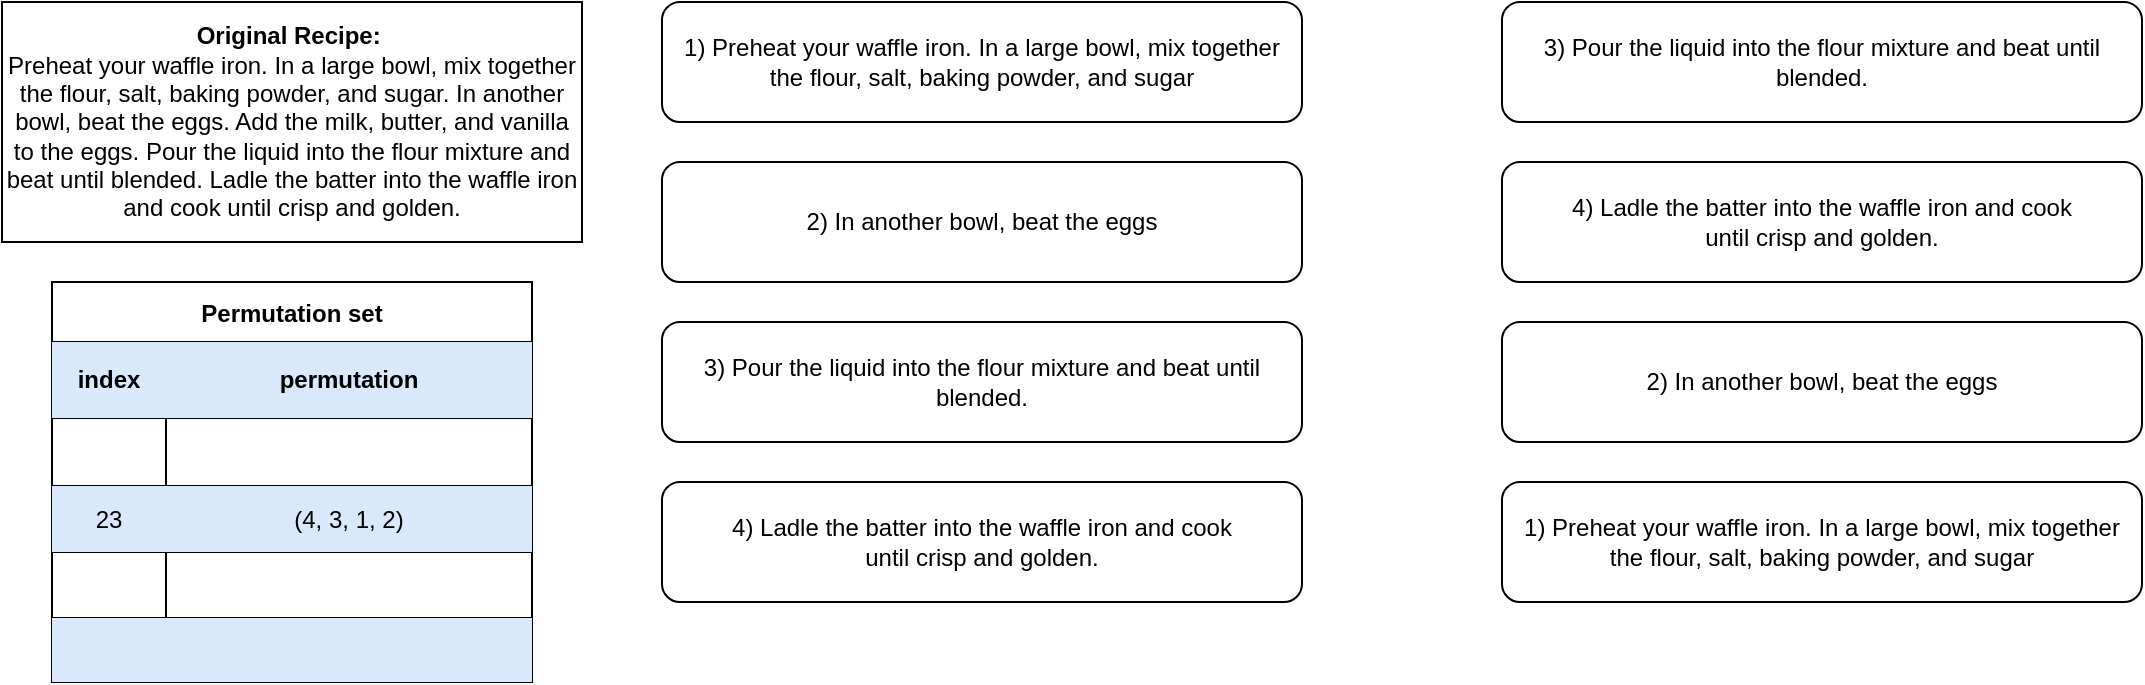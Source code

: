 <mxfile version="20.6.0" type="github">
  <diagram id="yWNZY2J24FkwbNy4CQpn" name="Page-1">
    <mxGraphModel dx="1609" dy="436" grid="1" gridSize="10" guides="1" tooltips="1" connect="1" arrows="1" fold="1" page="1" pageScale="1" pageWidth="827" pageHeight="1169" math="0" shadow="0">
      <root>
        <mxCell id="0" />
        <mxCell id="1" parent="0" />
        <mxCell id="Zrs7Km_TVFCokHQbHUnR-1" value="1) Preheat your waffle iron. In a large bowl, mix together&lt;br&gt;the flour, salt, baking powder, and sugar" style="rounded=1;whiteSpace=wrap;html=1;" vertex="1" parent="1">
          <mxGeometry x="100" y="120" width="320" height="60" as="geometry" />
        </mxCell>
        <mxCell id="Zrs7Km_TVFCokHQbHUnR-2" value="2) In another bowl, beat the eggs" style="rounded=1;whiteSpace=wrap;html=1;" vertex="1" parent="1">
          <mxGeometry x="100" y="200" width="320" height="60" as="geometry" />
        </mxCell>
        <mxCell id="Zrs7Km_TVFCokHQbHUnR-4" value="3) Pour the liquid into the flour mixture and beat until&lt;br&gt;blended." style="rounded=1;whiteSpace=wrap;html=1;" vertex="1" parent="1">
          <mxGeometry x="100" y="280" width="320" height="60" as="geometry" />
        </mxCell>
        <mxCell id="Zrs7Km_TVFCokHQbHUnR-6" value="4) Ladle the batter into the waffle iron and cook&lt;br/&gt;until crisp and golden." style="rounded=1;whiteSpace=wrap;html=1;" vertex="1" parent="1">
          <mxGeometry x="100" y="360" width="320" height="60" as="geometry" />
        </mxCell>
        <mxCell id="Zrs7Km_TVFCokHQbHUnR-7" value="&lt;b&gt;Original Recipe:&amp;nbsp;&lt;/b&gt;&lt;br&gt;Preheat your waffle iron. In a large bowl, mix together&lt;br&gt;the flour, salt, baking powder, and sugar. In another bowl, beat the eggs. Add the milk, butter, and vanilla to the eggs. Pour the liquid into the flour mixture and beat until blended. Ladle the batter into the waffle iron and cook until crisp and golden." style="rounded=0;whiteSpace=wrap;html=1;" vertex="1" parent="1">
          <mxGeometry x="-230" y="120" width="290" height="120" as="geometry" />
        </mxCell>
        <mxCell id="Zrs7Km_TVFCokHQbHUnR-8" value="Permutation set" style="shape=table;startSize=30;container=1;collapsible=0;childLayout=tableLayout;fontStyle=1;align=center;" vertex="1" parent="1">
          <mxGeometry x="-205" y="260" width="240" height="200" as="geometry" />
        </mxCell>
        <mxCell id="Zrs7Km_TVFCokHQbHUnR-9" value="" style="shape=tableRow;horizontal=0;startSize=0;swimlaneHead=0;swimlaneBody=0;top=0;left=0;bottom=0;right=0;collapsible=0;dropTarget=0;fillColor=none;points=[[0,0.5],[1,0.5]];portConstraint=eastwest;" vertex="1" parent="Zrs7Km_TVFCokHQbHUnR-8">
          <mxGeometry y="30" width="240" height="38" as="geometry" />
        </mxCell>
        <mxCell id="Zrs7Km_TVFCokHQbHUnR-10" value="index" style="shape=partialRectangle;html=1;whiteSpace=wrap;connectable=0;fillColor=#dae8fc;top=0;left=0;bottom=0;right=0;overflow=hidden;fontStyle=1;strokeColor=#6c8ebf;" vertex="1" parent="Zrs7Km_TVFCokHQbHUnR-9">
          <mxGeometry width="57" height="38" as="geometry">
            <mxRectangle width="57" height="38" as="alternateBounds" />
          </mxGeometry>
        </mxCell>
        <mxCell id="Zrs7Km_TVFCokHQbHUnR-11" value="permutation" style="shape=partialRectangle;html=1;whiteSpace=wrap;connectable=0;fillColor=#dae8fc;top=0;left=0;bottom=0;right=0;overflow=hidden;fontStyle=1;strokeColor=#6c8ebf;" vertex="1" parent="Zrs7Km_TVFCokHQbHUnR-9">
          <mxGeometry x="57" width="183" height="38" as="geometry">
            <mxRectangle width="183" height="38" as="alternateBounds" />
          </mxGeometry>
        </mxCell>
        <mxCell id="Zrs7Km_TVFCokHQbHUnR-13" value="" style="shape=tableRow;horizontal=0;startSize=0;swimlaneHead=0;swimlaneBody=0;top=0;left=0;bottom=0;right=0;collapsible=0;dropTarget=0;fillColor=none;points=[[0,0.5],[1,0.5]];portConstraint=eastwest;" vertex="1" parent="Zrs7Km_TVFCokHQbHUnR-8">
          <mxGeometry y="68" width="240" height="34" as="geometry" />
        </mxCell>
        <mxCell id="Zrs7Km_TVFCokHQbHUnR-14" value="" style="shape=partialRectangle;html=1;whiteSpace=wrap;connectable=0;fillColor=none;top=0;left=0;bottom=0;right=0;overflow=hidden;" vertex="1" parent="Zrs7Km_TVFCokHQbHUnR-13">
          <mxGeometry width="57" height="34" as="geometry">
            <mxRectangle width="57" height="34" as="alternateBounds" />
          </mxGeometry>
        </mxCell>
        <mxCell id="Zrs7Km_TVFCokHQbHUnR-15" value="" style="shape=partialRectangle;html=1;whiteSpace=wrap;connectable=0;fillColor=none;top=0;left=0;bottom=0;right=0;overflow=hidden;" vertex="1" parent="Zrs7Km_TVFCokHQbHUnR-13">
          <mxGeometry x="57" width="183" height="34" as="geometry">
            <mxRectangle width="183" height="34" as="alternateBounds" />
          </mxGeometry>
        </mxCell>
        <mxCell id="Zrs7Km_TVFCokHQbHUnR-17" value="" style="shape=tableRow;horizontal=0;startSize=0;swimlaneHead=0;swimlaneBody=0;top=0;left=0;bottom=0;right=0;collapsible=0;dropTarget=0;fillColor=none;points=[[0,0.5],[1,0.5]];portConstraint=eastwest;" vertex="1" parent="Zrs7Km_TVFCokHQbHUnR-8">
          <mxGeometry y="102" width="240" height="33" as="geometry" />
        </mxCell>
        <mxCell id="Zrs7Km_TVFCokHQbHUnR-18" value="23" style="shape=partialRectangle;html=1;whiteSpace=wrap;connectable=0;fillColor=#dae8fc;top=0;left=0;bottom=0;right=0;overflow=hidden;strokeColor=#6c8ebf;" vertex="1" parent="Zrs7Km_TVFCokHQbHUnR-17">
          <mxGeometry width="57" height="33" as="geometry">
            <mxRectangle width="57" height="33" as="alternateBounds" />
          </mxGeometry>
        </mxCell>
        <mxCell id="Zrs7Km_TVFCokHQbHUnR-19" value="(4, 3, 1, 2)" style="shape=partialRectangle;html=1;whiteSpace=wrap;connectable=0;fillColor=#dae8fc;top=0;left=0;bottom=0;right=0;overflow=hidden;strokeColor=#6c8ebf;" vertex="1" parent="Zrs7Km_TVFCokHQbHUnR-17">
          <mxGeometry x="57" width="183" height="33" as="geometry">
            <mxRectangle width="183" height="33" as="alternateBounds" />
          </mxGeometry>
        </mxCell>
        <mxCell id="Zrs7Km_TVFCokHQbHUnR-21" style="shape=tableRow;horizontal=0;startSize=0;swimlaneHead=0;swimlaneBody=0;top=0;left=0;bottom=0;right=0;collapsible=0;dropTarget=0;fillColor=none;points=[[0,0.5],[1,0.5]];portConstraint=eastwest;" vertex="1" parent="Zrs7Km_TVFCokHQbHUnR-8">
          <mxGeometry y="135" width="240" height="33" as="geometry" />
        </mxCell>
        <mxCell id="Zrs7Km_TVFCokHQbHUnR-22" style="shape=partialRectangle;html=1;whiteSpace=wrap;connectable=0;fillColor=none;top=0;left=0;bottom=0;right=0;overflow=hidden;" vertex="1" parent="Zrs7Km_TVFCokHQbHUnR-21">
          <mxGeometry width="57" height="33" as="geometry">
            <mxRectangle width="57" height="33" as="alternateBounds" />
          </mxGeometry>
        </mxCell>
        <mxCell id="Zrs7Km_TVFCokHQbHUnR-23" style="shape=partialRectangle;html=1;whiteSpace=wrap;connectable=0;fillColor=none;top=0;left=0;bottom=0;right=0;overflow=hidden;" vertex="1" parent="Zrs7Km_TVFCokHQbHUnR-21">
          <mxGeometry x="57" width="183" height="33" as="geometry">
            <mxRectangle width="183" height="33" as="alternateBounds" />
          </mxGeometry>
        </mxCell>
        <mxCell id="Zrs7Km_TVFCokHQbHUnR-25" style="shape=tableRow;horizontal=0;startSize=0;swimlaneHead=0;swimlaneBody=0;top=0;left=0;bottom=0;right=0;collapsible=0;dropTarget=0;fillColor=none;points=[[0,0.5],[1,0.5]];portConstraint=eastwest;" vertex="1" parent="Zrs7Km_TVFCokHQbHUnR-8">
          <mxGeometry y="168" width="240" height="32" as="geometry" />
        </mxCell>
        <mxCell id="Zrs7Km_TVFCokHQbHUnR-26" style="shape=partialRectangle;html=1;whiteSpace=wrap;connectable=0;fillColor=#dae8fc;top=0;left=0;bottom=0;right=0;overflow=hidden;strokeColor=#6c8ebf;" vertex="1" parent="Zrs7Km_TVFCokHQbHUnR-25">
          <mxGeometry width="57" height="32" as="geometry">
            <mxRectangle width="57" height="32" as="alternateBounds" />
          </mxGeometry>
        </mxCell>
        <mxCell id="Zrs7Km_TVFCokHQbHUnR-27" style="shape=partialRectangle;html=1;whiteSpace=wrap;connectable=0;fillColor=#dae8fc;top=0;left=0;bottom=0;right=0;overflow=hidden;strokeColor=#6c8ebf;" vertex="1" parent="Zrs7Km_TVFCokHQbHUnR-25">
          <mxGeometry x="57" width="183" height="32" as="geometry">
            <mxRectangle width="183" height="32" as="alternateBounds" />
          </mxGeometry>
        </mxCell>
        <mxCell id="Zrs7Km_TVFCokHQbHUnR-28" value="1) Preheat your waffle iron. In a large bowl, mix together&lt;br&gt;the flour, salt, baking powder, and sugar" style="rounded=1;whiteSpace=wrap;html=1;" vertex="1" parent="1">
          <mxGeometry x="520" y="360" width="320" height="60" as="geometry" />
        </mxCell>
        <mxCell id="Zrs7Km_TVFCokHQbHUnR-29" value="2) In another bowl, beat the eggs" style="rounded=1;whiteSpace=wrap;html=1;" vertex="1" parent="1">
          <mxGeometry x="520" y="280" width="320" height="60" as="geometry" />
        </mxCell>
        <mxCell id="Zrs7Km_TVFCokHQbHUnR-30" value="3) Pour the liquid into the flour mixture and beat until&lt;br&gt;blended." style="rounded=1;whiteSpace=wrap;html=1;" vertex="1" parent="1">
          <mxGeometry x="520" y="120" width="320" height="60" as="geometry" />
        </mxCell>
        <mxCell id="Zrs7Km_TVFCokHQbHUnR-31" value="4) Ladle the batter into the waffle iron and cook&lt;br/&gt;until crisp and golden." style="rounded=1;whiteSpace=wrap;html=1;" vertex="1" parent="1">
          <mxGeometry x="520" y="200" width="320" height="60" as="geometry" />
        </mxCell>
      </root>
    </mxGraphModel>
  </diagram>
</mxfile>
